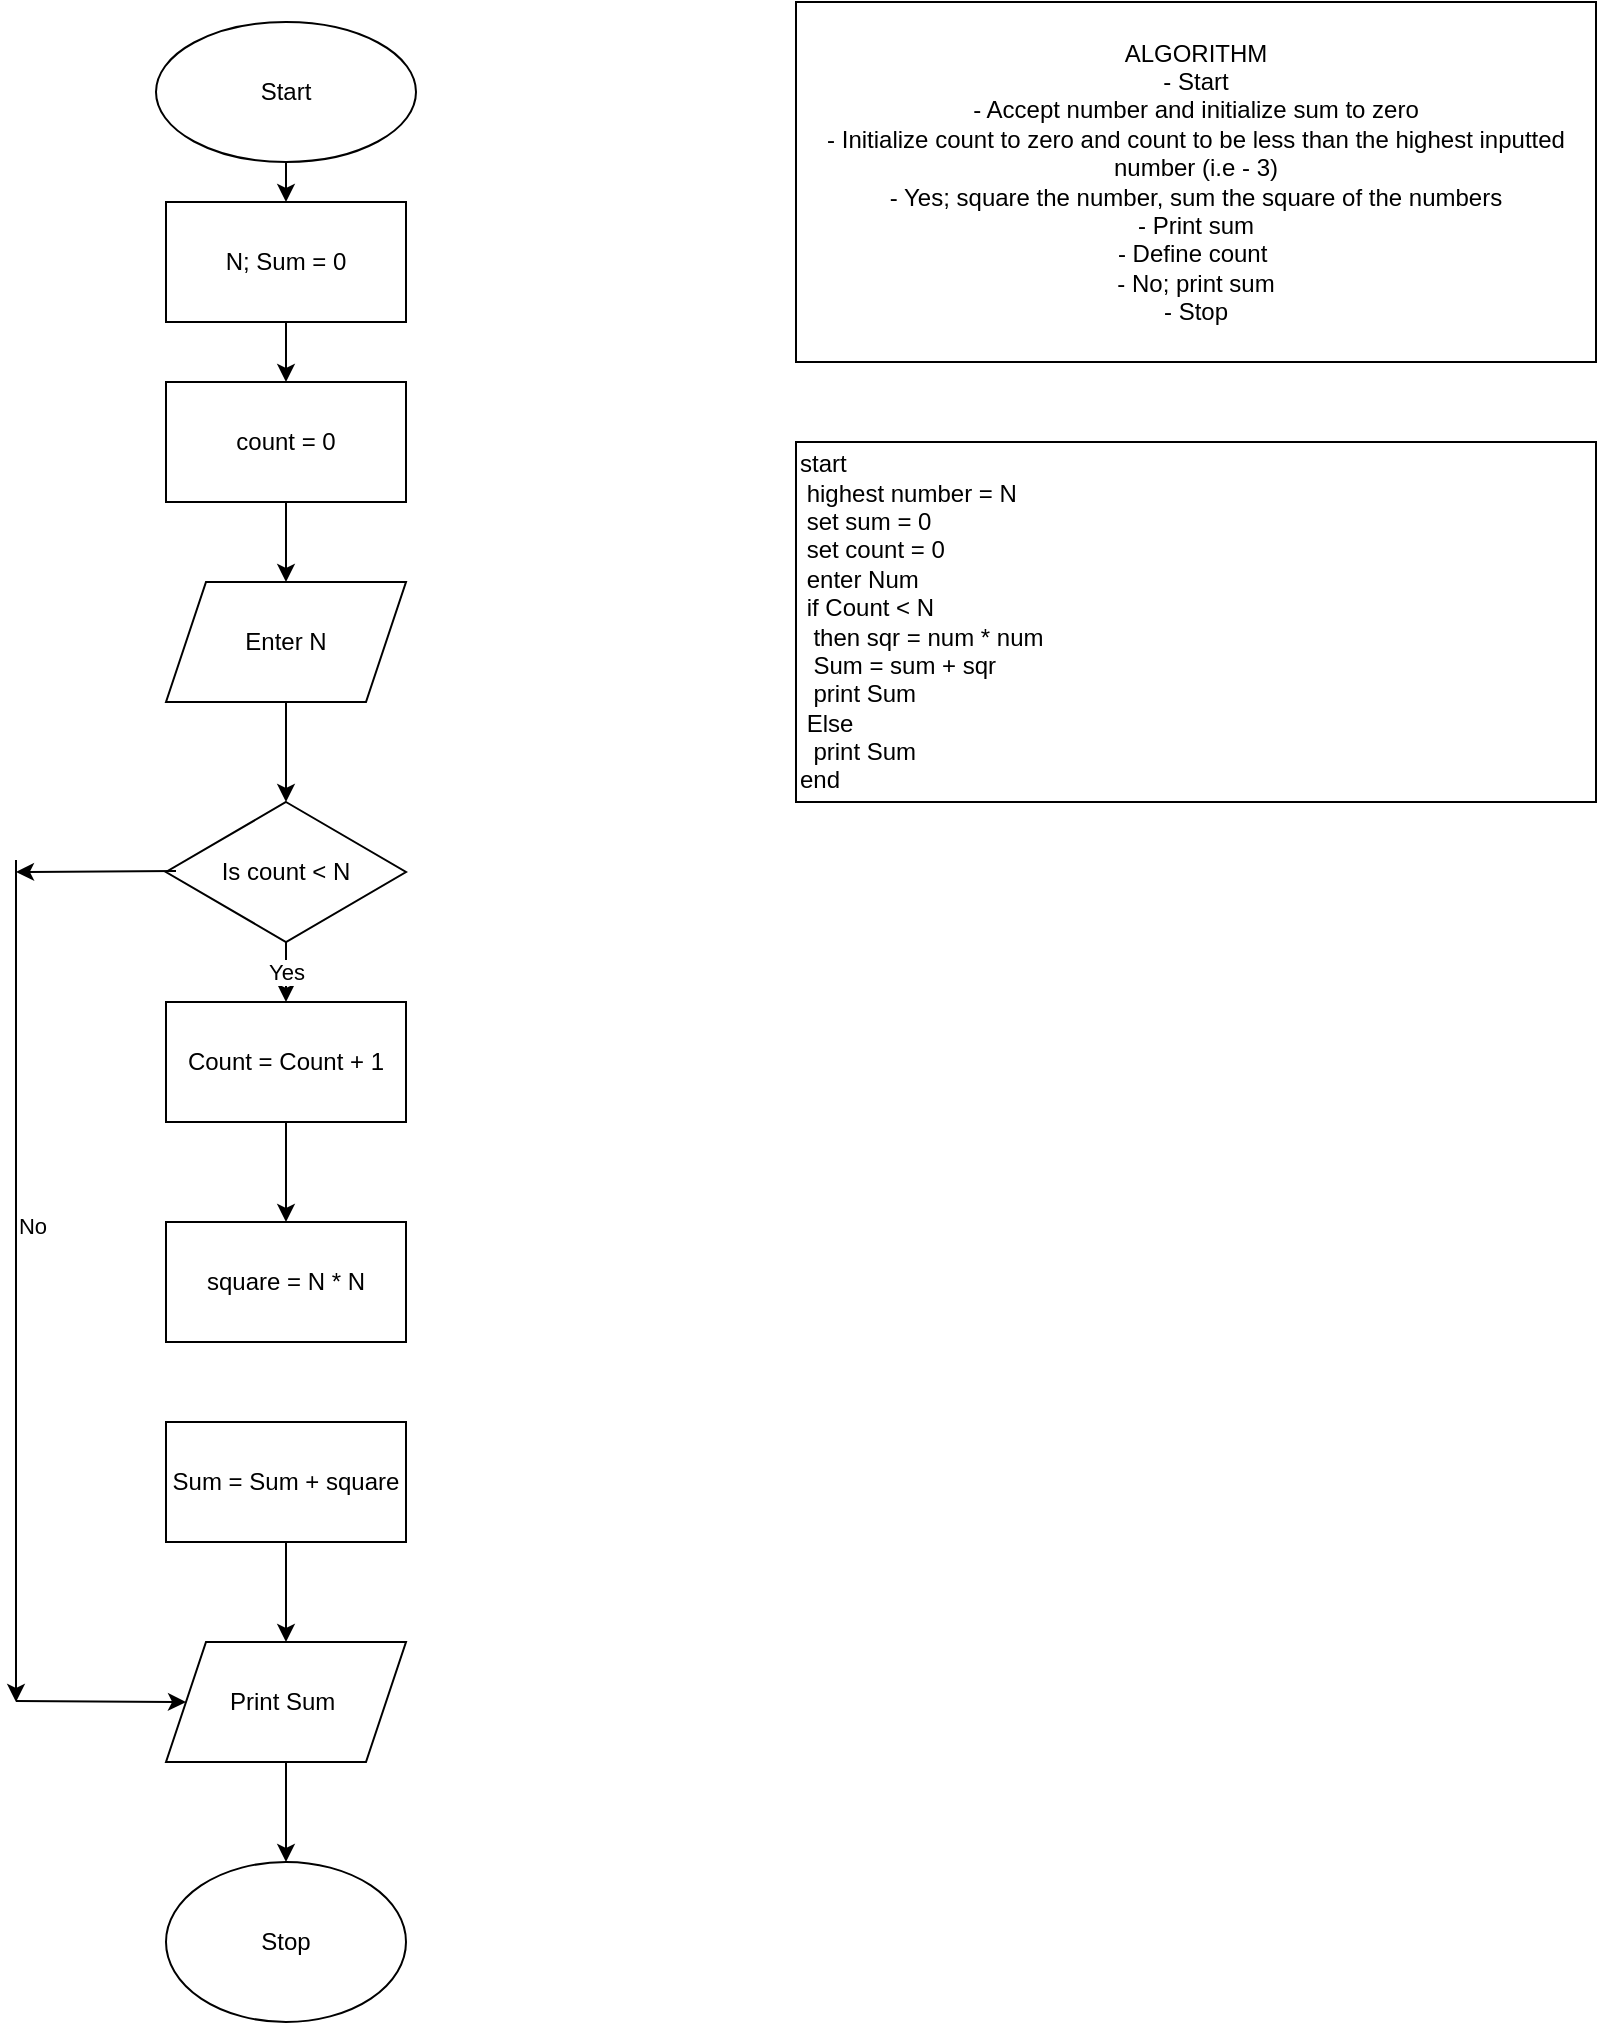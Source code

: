 <mxfile version="20.2.8" type="github">
  <diagram id="aHsPBc_aO3nDSjiR1rf5" name="Page-1">
    <mxGraphModel dx="868" dy="450" grid="1" gridSize="10" guides="1" tooltips="1" connect="1" arrows="1" fold="1" page="1" pageScale="1" pageWidth="850" pageHeight="1100" math="0" shadow="0">
      <root>
        <mxCell id="0" />
        <mxCell id="1" parent="0" />
        <mxCell id="fyN2psvlprjkAhxFCCwb-1" value="ALGORITHM&lt;br&gt;- Start&lt;br&gt;- Accept number and initialize sum to zero&lt;br&gt;- Initialize count to zero and count to be less than the highest inputted number (i.e - 3)&lt;br&gt;- Yes; square the number, sum the square of the numbers&lt;br&gt;- Print sum&lt;br&gt;- Define count&amp;nbsp;&lt;br&gt;- No; print sum&lt;br&gt;- Stop&lt;br&gt;" style="whiteSpace=wrap;html=1;" vertex="1" parent="1">
          <mxGeometry x="440" y="10" width="400" height="180" as="geometry" />
        </mxCell>
        <mxCell id="fyN2psvlprjkAhxFCCwb-2" value="Start" style="ellipse;whiteSpace=wrap;html=1;" vertex="1" parent="1">
          <mxGeometry x="120" y="20" width="130" height="70" as="geometry" />
        </mxCell>
        <mxCell id="fyN2psvlprjkAhxFCCwb-13" value="" style="edgeStyle=orthogonalEdgeStyle;rounded=0;orthogonalLoop=1;jettySize=auto;html=1;" edge="1" parent="1" source="fyN2psvlprjkAhxFCCwb-3" target="fyN2psvlprjkAhxFCCwb-4">
          <mxGeometry relative="1" as="geometry" />
        </mxCell>
        <mxCell id="fyN2psvlprjkAhxFCCwb-3" value="N; Sum = 0" style="rounded=0;whiteSpace=wrap;html=1;" vertex="1" parent="1">
          <mxGeometry x="125" y="110" width="120" height="60" as="geometry" />
        </mxCell>
        <mxCell id="fyN2psvlprjkAhxFCCwb-14" value="" style="edgeStyle=orthogonalEdgeStyle;rounded=0;orthogonalLoop=1;jettySize=auto;html=1;" edge="1" parent="1" source="fyN2psvlprjkAhxFCCwb-4" target="fyN2psvlprjkAhxFCCwb-5">
          <mxGeometry relative="1" as="geometry" />
        </mxCell>
        <mxCell id="fyN2psvlprjkAhxFCCwb-4" value="count = 0" style="rounded=0;whiteSpace=wrap;html=1;" vertex="1" parent="1">
          <mxGeometry x="125" y="200" width="120" height="60" as="geometry" />
        </mxCell>
        <mxCell id="fyN2psvlprjkAhxFCCwb-15" value="" style="edgeStyle=orthogonalEdgeStyle;rounded=0;orthogonalLoop=1;jettySize=auto;html=1;" edge="1" parent="1" source="fyN2psvlprjkAhxFCCwb-5" target="fyN2psvlprjkAhxFCCwb-6">
          <mxGeometry relative="1" as="geometry" />
        </mxCell>
        <mxCell id="fyN2psvlprjkAhxFCCwb-5" value="Enter N" style="shape=parallelogram;perimeter=parallelogramPerimeter;whiteSpace=wrap;html=1;fixedSize=1;" vertex="1" parent="1">
          <mxGeometry x="125" y="300" width="120" height="60" as="geometry" />
        </mxCell>
        <mxCell id="fyN2psvlprjkAhxFCCwb-21" value="Yes" style="edgeStyle=orthogonalEdgeStyle;rounded=0;orthogonalLoop=1;jettySize=auto;html=1;" edge="1" parent="1" source="fyN2psvlprjkAhxFCCwb-6" target="fyN2psvlprjkAhxFCCwb-7">
          <mxGeometry relative="1" as="geometry" />
        </mxCell>
        <mxCell id="fyN2psvlprjkAhxFCCwb-6" value="Is count &amp;lt; N" style="rhombus;whiteSpace=wrap;html=1;" vertex="1" parent="1">
          <mxGeometry x="125" y="410" width="120" height="70" as="geometry" />
        </mxCell>
        <mxCell id="fyN2psvlprjkAhxFCCwb-22" value="" style="edgeStyle=orthogonalEdgeStyle;rounded=0;orthogonalLoop=1;jettySize=auto;html=1;" edge="1" parent="1" source="fyN2psvlprjkAhxFCCwb-7" target="fyN2psvlprjkAhxFCCwb-8">
          <mxGeometry relative="1" as="geometry" />
        </mxCell>
        <mxCell id="fyN2psvlprjkAhxFCCwb-7" value="Count = Count + 1" style="rounded=0;whiteSpace=wrap;html=1;" vertex="1" parent="1">
          <mxGeometry x="125" y="510" width="120" height="60" as="geometry" />
        </mxCell>
        <mxCell id="fyN2psvlprjkAhxFCCwb-8" value="square = N * N" style="rounded=0;whiteSpace=wrap;html=1;" vertex="1" parent="1">
          <mxGeometry x="125" y="620" width="120" height="60" as="geometry" />
        </mxCell>
        <mxCell id="fyN2psvlprjkAhxFCCwb-23" value="" style="edgeStyle=orthogonalEdgeStyle;rounded=0;orthogonalLoop=1;jettySize=auto;html=1;" edge="1" parent="1" source="fyN2psvlprjkAhxFCCwb-9" target="fyN2psvlprjkAhxFCCwb-10">
          <mxGeometry relative="1" as="geometry" />
        </mxCell>
        <mxCell id="fyN2psvlprjkAhxFCCwb-9" value="Sum = Sum + square" style="rounded=0;whiteSpace=wrap;html=1;" vertex="1" parent="1">
          <mxGeometry x="125" y="720" width="120" height="60" as="geometry" />
        </mxCell>
        <mxCell id="fyN2psvlprjkAhxFCCwb-34" value="" style="edgeStyle=none;rounded=0;orthogonalLoop=1;jettySize=auto;html=1;" edge="1" parent="1" source="fyN2psvlprjkAhxFCCwb-10" target="fyN2psvlprjkAhxFCCwb-11">
          <mxGeometry relative="1" as="geometry" />
        </mxCell>
        <mxCell id="fyN2psvlprjkAhxFCCwb-10" value="Print Sum&amp;nbsp;" style="shape=parallelogram;perimeter=parallelogramPerimeter;whiteSpace=wrap;html=1;fixedSize=1;" vertex="1" parent="1">
          <mxGeometry x="125" y="830" width="120" height="60" as="geometry" />
        </mxCell>
        <mxCell id="fyN2psvlprjkAhxFCCwb-11" value="Stop" style="ellipse;whiteSpace=wrap;html=1;" vertex="1" parent="1">
          <mxGeometry x="125" y="940" width="120" height="80" as="geometry" />
        </mxCell>
        <mxCell id="fyN2psvlprjkAhxFCCwb-12" value="" style="endArrow=classic;html=1;rounded=0;entryX=0.5;entryY=0;entryDx=0;entryDy=0;" edge="1" parent="1" target="fyN2psvlprjkAhxFCCwb-3">
          <mxGeometry width="50" height="50" relative="1" as="geometry">
            <mxPoint x="185" y="90" as="sourcePoint" />
            <mxPoint x="260" y="110" as="targetPoint" />
          </mxGeometry>
        </mxCell>
        <mxCell id="fyN2psvlprjkAhxFCCwb-16" value="start&amp;nbsp;&lt;br&gt;&lt;span style=&quot;white-space: pre;&quot;&gt;	&lt;/span&gt;highest number = N&lt;br&gt;&lt;span style=&quot;white-space: pre;&quot;&gt;	&lt;/span&gt;set sum = 0&lt;br&gt;&lt;span style=&quot;white-space: pre;&quot;&gt;	&lt;/span&gt;set count = 0&lt;br&gt;&lt;span style=&quot;white-space: pre;&quot;&gt;	&lt;/span&gt;enter Num&lt;br&gt;&lt;span style=&quot;white-space: pre;&quot;&gt;	&lt;/span&gt;if Count &amp;lt; N&lt;br&gt;&lt;span style=&quot;white-space: pre;&quot;&gt;	&lt;span style=&quot;white-space: pre;&quot;&gt;	&lt;/span&gt;&lt;/span&gt;then sqr = num * num&lt;br&gt;&lt;span style=&quot;white-space: pre;&quot;&gt;	&lt;span style=&quot;white-space: pre;&quot;&gt;	&lt;/span&gt;&lt;/span&gt;Sum = sum + sqr&lt;br&gt;&lt;span style=&quot;white-space: pre;&quot;&gt;	&lt;span style=&quot;white-space: pre;&quot;&gt;	&lt;/span&gt;&lt;/span&gt;print Sum&lt;br&gt;&lt;span style=&quot;white-space: pre;&quot;&gt;	&lt;/span&gt;Else&lt;br&gt;&lt;span style=&quot;white-space: pre;&quot;&gt;	&lt;span style=&quot;white-space: pre;&quot;&gt;	&lt;/span&gt;&lt;/span&gt;print Sum&lt;br&gt;end&lt;span style=&quot;white-space: pre;&quot;&gt;	&lt;/span&gt;" style="rounded=0;whiteSpace=wrap;html=1;align=left;" vertex="1" parent="1">
          <mxGeometry x="440" y="230" width="400" height="180" as="geometry" />
        </mxCell>
        <mxCell id="fyN2psvlprjkAhxFCCwb-28" value="" style="endArrow=classic;html=1;rounded=0;" edge="1" parent="1">
          <mxGeometry width="50" height="50" relative="1" as="geometry">
            <mxPoint x="130" y="444.5" as="sourcePoint" />
            <mxPoint x="50" y="445" as="targetPoint" />
          </mxGeometry>
        </mxCell>
        <mxCell id="fyN2psvlprjkAhxFCCwb-30" value="" style="endArrow=classic;html=1;rounded=0;" edge="1" parent="1">
          <mxGeometry width="50" height="50" relative="1" as="geometry">
            <mxPoint x="50" y="439" as="sourcePoint" />
            <mxPoint x="50" y="860" as="targetPoint" />
          </mxGeometry>
        </mxCell>
        <mxCell id="fyN2psvlprjkAhxFCCwb-33" value="No" style="edgeLabel;html=1;align=center;verticalAlign=middle;resizable=0;points=[];" vertex="1" connectable="0" parent="fyN2psvlprjkAhxFCCwb-30">
          <mxGeometry x="-0.131" y="8" relative="1" as="geometry">
            <mxPoint as="offset" />
          </mxGeometry>
        </mxCell>
        <mxCell id="fyN2psvlprjkAhxFCCwb-31" value="" style="endArrow=classic;html=1;rounded=0;entryX=0;entryY=0.5;entryDx=0;entryDy=0;" edge="1" parent="1" target="fyN2psvlprjkAhxFCCwb-10">
          <mxGeometry width="50" height="50" relative="1" as="geometry">
            <mxPoint x="50" y="859.5" as="sourcePoint" />
            <mxPoint x="150" y="859.5" as="targetPoint" />
          </mxGeometry>
        </mxCell>
      </root>
    </mxGraphModel>
  </diagram>
</mxfile>
